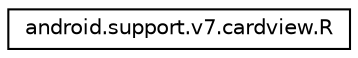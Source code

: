 digraph "Graphical Class Hierarchy"
{
  edge [fontname="Helvetica",fontsize="10",labelfontname="Helvetica",labelfontsize="10"];
  node [fontname="Helvetica",fontsize="10",shape=record];
  rankdir="LR";
  Node0 [label="android.support.v7.cardview.R",height=0.2,width=0.4,color="black", fillcolor="white", style="filled",URL="$classandroid_1_1support_1_1v7_1_1cardview_1_1_r.html"];
}
